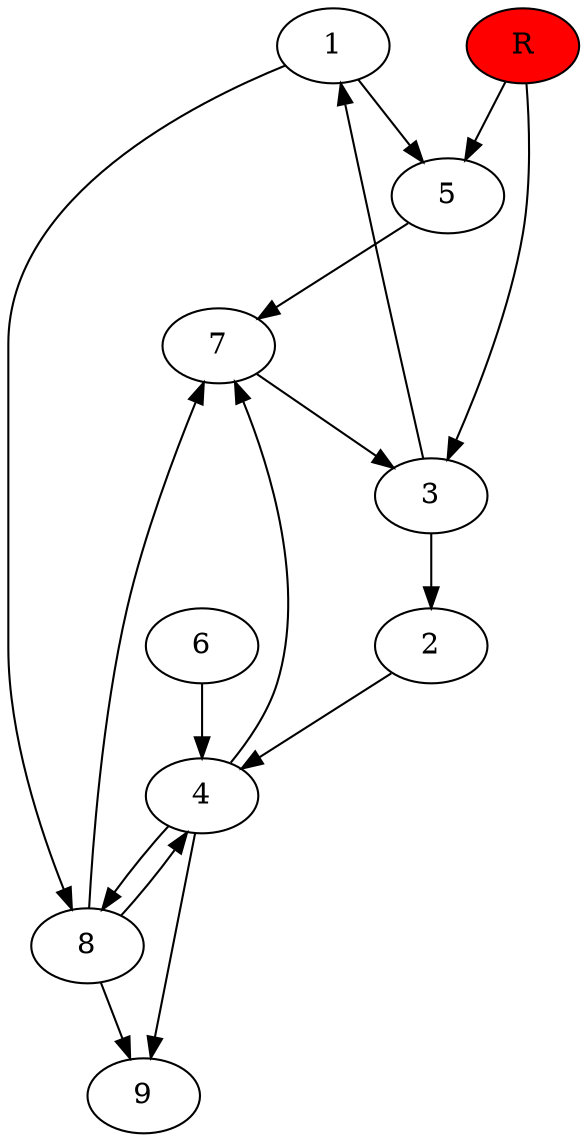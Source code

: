 digraph prb15686 {
	1
	2
	3
	4
	5
	6
	7
	8
	R [fillcolor="#ff0000" style=filled]
	1 -> 5
	1 -> 8
	2 -> 4
	3 -> 1
	3 -> 2
	4 -> 7
	4 -> 8
	4 -> 9
	5 -> 7
	6 -> 4
	7 -> 3
	8 -> 4
	8 -> 7
	8 -> 9
	R -> 3
	R -> 5
}
